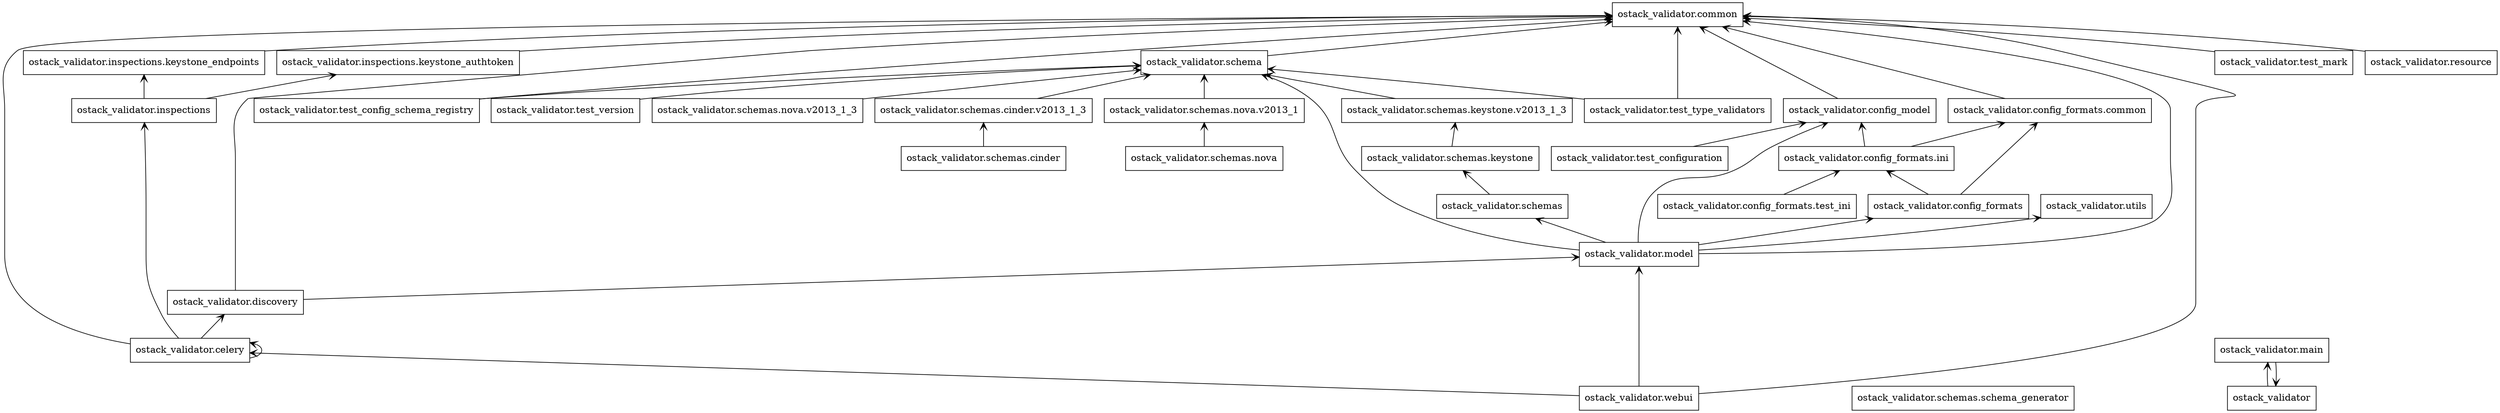 digraph "packages_No_Name" {
charset="utf-8"
rankdir=BT
"3" [shape="box", label="ostack_validator.inspections.keystone_endpoints"];
"5" [shape="box", label="ostack_validator.schemas.schema_generator"];
"7" [shape="box", label="ostack_validator.test_version"];
"9" [shape="box", label="ostack_validator.inspections"];
"10" [shape="box", label="ostack_validator.schemas.nova.v2013_1_3"];
"11" [shape="box", label="ostack_validator.config_formats"];
"12" [shape="box", label="ostack_validator.celery"];
"15" [shape="box", label="ostack_validator"];
"16" [shape="box", label="ostack_validator.schema"];
"26" [shape="box", label="ostack_validator.test_mark"];
"28" [shape="box", label="ostack_validator.schemas.nova.v2013_1"];
"29" [shape="box", label="ostack_validator.test_config_schema_registry"];
"31" [shape="box", label="ostack_validator.schemas"];
"32" [shape="box", label="ostack_validator.config_formats.test_ini"];
"34" [shape="box", label="ostack_validator.webui"];
"36" [shape="box", label="ostack_validator.model"];
"54" [shape="box", label="ostack_validator.test_type_validators"];
"65" [shape="box", label="ostack_validator.schemas.nova"];
"66" [shape="box", label="ostack_validator.schemas.keystone.v2013_1_3"];
"67" [shape="box", label="ostack_validator.schemas.cinder.v2013_1_3"];
"68" [shape="box", label="ostack_validator.main"];
"69" [shape="box", label="ostack_validator.discovery"];
"72" [shape="box", label="ostack_validator.inspections.keystone_authtoken"];
"74" [shape="box", label="ostack_validator.config_formats.common"];
"76" [shape="box", label="ostack_validator.utils"];
"78" [shape="box", label="ostack_validator.test_configuration"];
"80" [shape="box", label="ostack_validator.config_model"];
"92" [shape="box", label="ostack_validator.common"];
"99" [shape="box", label="ostack_validator.resource"];
"108" [shape="box", label="ostack_validator.schemas.cinder"];
"109" [shape="box", label="ostack_validator.config_formats.ini"];
"111" [shape="box", label="ostack_validator.schemas.keystone"];
"3" -> "92" [arrowtail="none", arrowhead="open"];
"7" -> "16" [arrowtail="none", arrowhead="open"];
"9" -> "72" [arrowtail="none", arrowhead="open"];
"9" -> "3" [arrowtail="none", arrowhead="open"];
"10" -> "16" [arrowtail="none", arrowhead="open"];
"11" -> "74" [arrowtail="none", arrowhead="open"];
"11" -> "109" [arrowtail="none", arrowhead="open"];
"12" -> "69" [arrowtail="none", arrowhead="open"];
"12" -> "92" [arrowtail="none", arrowhead="open"];
"12" -> "12" [arrowtail="none", arrowhead="open"];
"12" -> "9" [arrowtail="none", arrowhead="open"];
"15" -> "68" [arrowtail="none", arrowhead="open"];
"16" -> "92" [arrowtail="none", arrowhead="open"];
"26" -> "92" [arrowtail="none", arrowhead="open"];
"28" -> "16" [arrowtail="none", arrowhead="open"];
"29" -> "16" [arrowtail="none", arrowhead="open"];
"29" -> "92" [arrowtail="none", arrowhead="open"];
"31" -> "111" [arrowtail="none", arrowhead="open"];
"32" -> "109" [arrowtail="none", arrowhead="open"];
"34" -> "92" [arrowtail="none", arrowhead="open"];
"34" -> "12" [arrowtail="none", arrowhead="open"];
"34" -> "36" [arrowtail="none", arrowhead="open"];
"36" -> "31" [arrowtail="none", arrowhead="open"];
"36" -> "16" [arrowtail="none", arrowhead="open"];
"36" -> "92" [arrowtail="none", arrowhead="open"];
"36" -> "80" [arrowtail="none", arrowhead="open"];
"36" -> "76" [arrowtail="none", arrowhead="open"];
"36" -> "11" [arrowtail="none", arrowhead="open"];
"54" -> "16" [arrowtail="none", arrowhead="open"];
"54" -> "92" [arrowtail="none", arrowhead="open"];
"65" -> "28" [arrowtail="none", arrowhead="open"];
"66" -> "16" [arrowtail="none", arrowhead="open"];
"67" -> "16" [arrowtail="none", arrowhead="open"];
"68" -> "15" [arrowtail="none", arrowhead="open"];
"69" -> "36" [arrowtail="none", arrowhead="open"];
"69" -> "92" [arrowtail="none", arrowhead="open"];
"72" -> "92" [arrowtail="none", arrowhead="open"];
"74" -> "92" [arrowtail="none", arrowhead="open"];
"78" -> "80" [arrowtail="none", arrowhead="open"];
"80" -> "92" [arrowtail="none", arrowhead="open"];
"99" -> "92" [arrowtail="none", arrowhead="open"];
"108" -> "67" [arrowtail="none", arrowhead="open"];
"109" -> "80" [arrowtail="none", arrowhead="open"];
"109" -> "74" [arrowtail="none", arrowhead="open"];
"111" -> "66" [arrowtail="none", arrowhead="open"];
}
